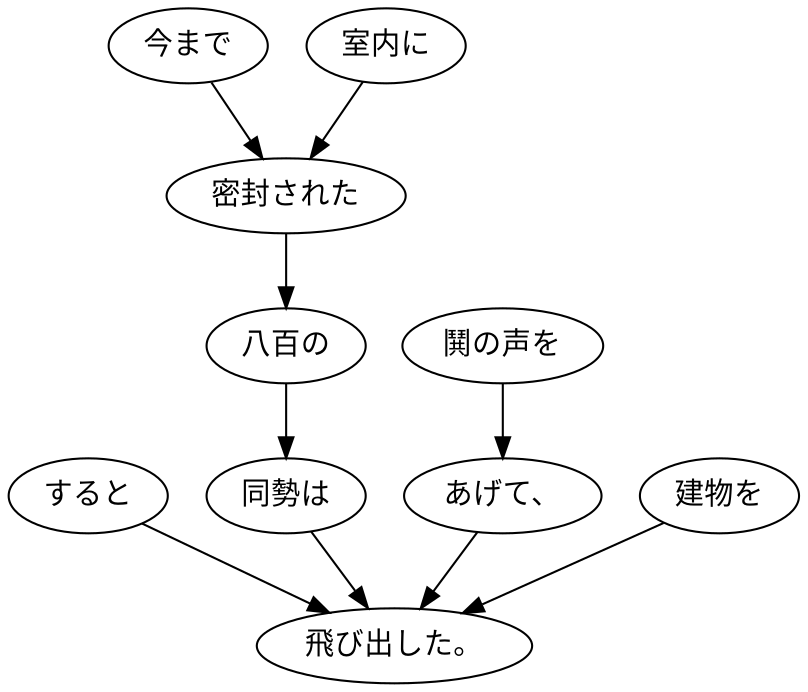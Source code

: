 digraph graph5016 {
	node0 [label="すると"];
	node1 [label="今まで"];
	node2 [label="室内に"];
	node3 [label="密封された"];
	node4 [label="八百の"];
	node5 [label="同勢は"];
	node6 [label="鬨の声を"];
	node7 [label="あげて、"];
	node8 [label="建物を"];
	node9 [label="飛び出した。"];
	node0 -> node9;
	node1 -> node3;
	node2 -> node3;
	node3 -> node4;
	node4 -> node5;
	node5 -> node9;
	node6 -> node7;
	node7 -> node9;
	node8 -> node9;
}
